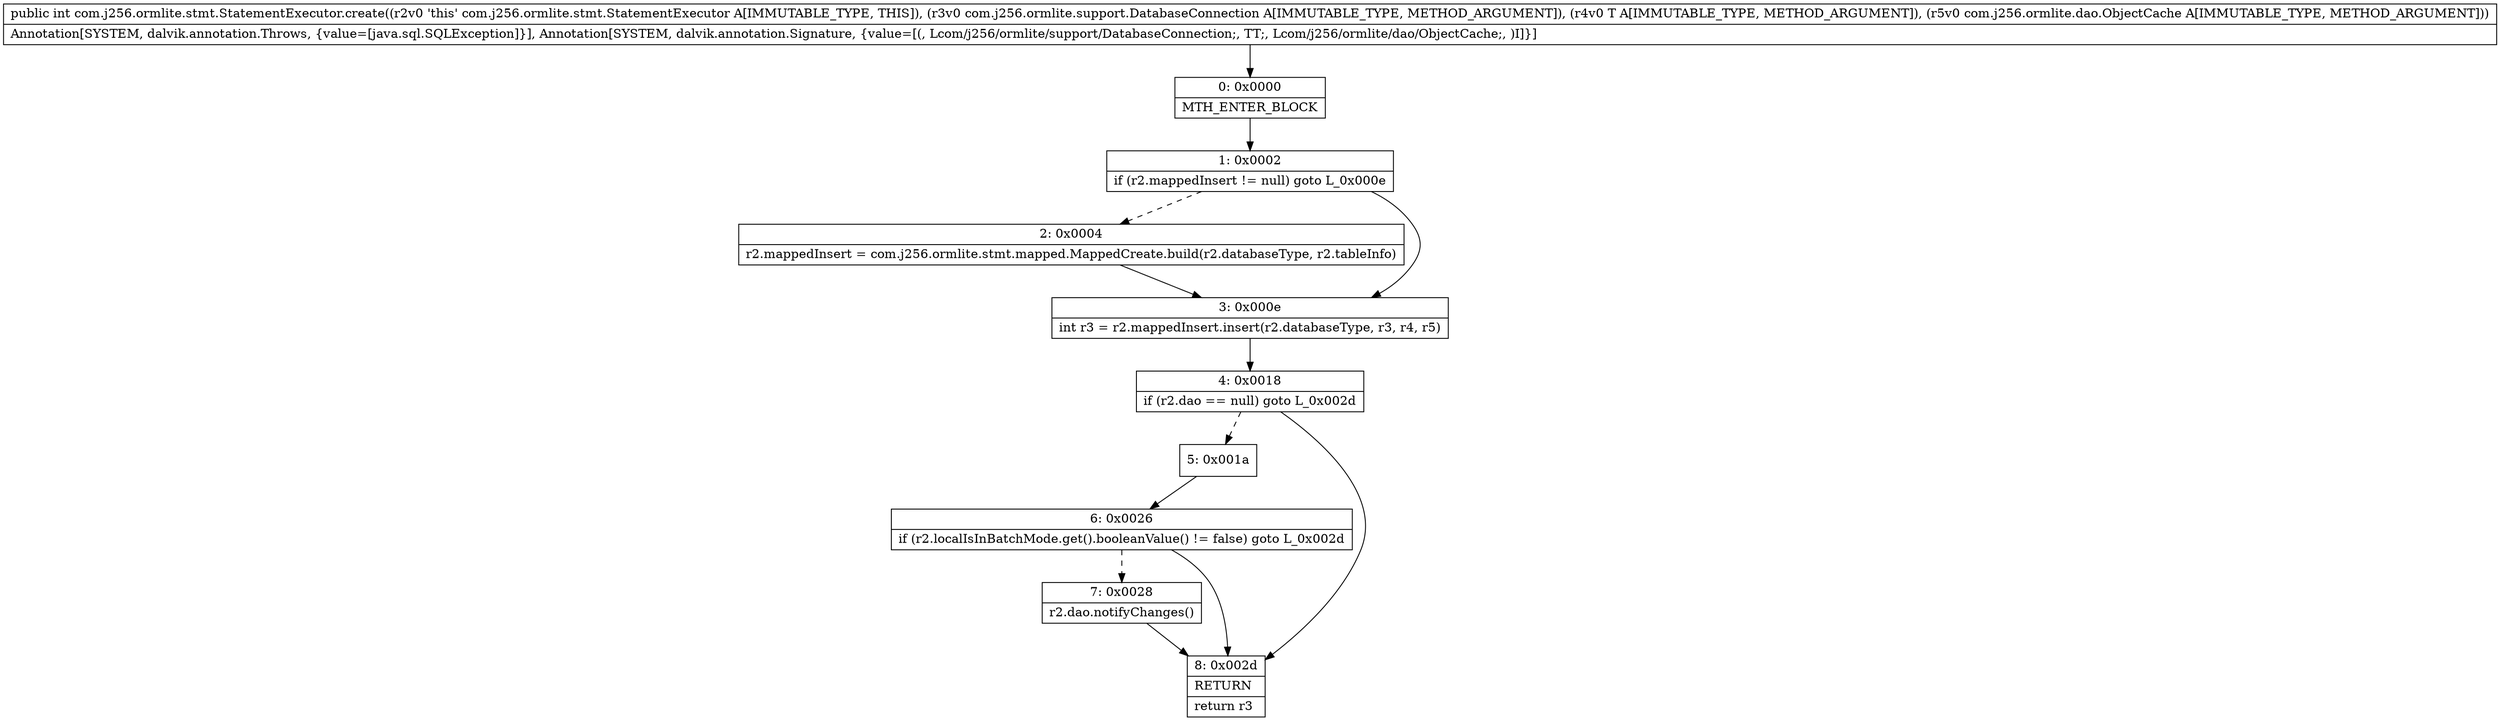 digraph "CFG forcom.j256.ormlite.stmt.StatementExecutor.create(Lcom\/j256\/ormlite\/support\/DatabaseConnection;Ljava\/lang\/Object;Lcom\/j256\/ormlite\/dao\/ObjectCache;)I" {
Node_0 [shape=record,label="{0\:\ 0x0000|MTH_ENTER_BLOCK\l}"];
Node_1 [shape=record,label="{1\:\ 0x0002|if (r2.mappedInsert != null) goto L_0x000e\l}"];
Node_2 [shape=record,label="{2\:\ 0x0004|r2.mappedInsert = com.j256.ormlite.stmt.mapped.MappedCreate.build(r2.databaseType, r2.tableInfo)\l}"];
Node_3 [shape=record,label="{3\:\ 0x000e|int r3 = r2.mappedInsert.insert(r2.databaseType, r3, r4, r5)\l}"];
Node_4 [shape=record,label="{4\:\ 0x0018|if (r2.dao == null) goto L_0x002d\l}"];
Node_5 [shape=record,label="{5\:\ 0x001a}"];
Node_6 [shape=record,label="{6\:\ 0x0026|if (r2.localIsInBatchMode.get().booleanValue() != false) goto L_0x002d\l}"];
Node_7 [shape=record,label="{7\:\ 0x0028|r2.dao.notifyChanges()\l}"];
Node_8 [shape=record,label="{8\:\ 0x002d|RETURN\l|return r3\l}"];
MethodNode[shape=record,label="{public int com.j256.ormlite.stmt.StatementExecutor.create((r2v0 'this' com.j256.ormlite.stmt.StatementExecutor A[IMMUTABLE_TYPE, THIS]), (r3v0 com.j256.ormlite.support.DatabaseConnection A[IMMUTABLE_TYPE, METHOD_ARGUMENT]), (r4v0 T A[IMMUTABLE_TYPE, METHOD_ARGUMENT]), (r5v0 com.j256.ormlite.dao.ObjectCache A[IMMUTABLE_TYPE, METHOD_ARGUMENT]))  | Annotation[SYSTEM, dalvik.annotation.Throws, \{value=[java.sql.SQLException]\}], Annotation[SYSTEM, dalvik.annotation.Signature, \{value=[(, Lcom\/j256\/ormlite\/support\/DatabaseConnection;, TT;, Lcom\/j256\/ormlite\/dao\/ObjectCache;, )I]\}]\l}"];
MethodNode -> Node_0;
Node_0 -> Node_1;
Node_1 -> Node_2[style=dashed];
Node_1 -> Node_3;
Node_2 -> Node_3;
Node_3 -> Node_4;
Node_4 -> Node_5[style=dashed];
Node_4 -> Node_8;
Node_5 -> Node_6;
Node_6 -> Node_7[style=dashed];
Node_6 -> Node_8;
Node_7 -> Node_8;
}

